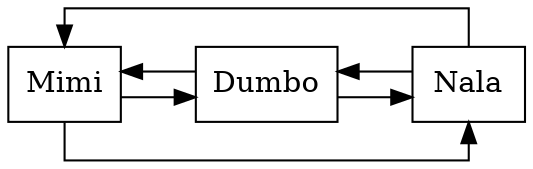 digraph G {
  rankdir = LR;
  splines = ortho;
  graph [pencolor = transparent, rank = same];
  node  [shape = record];

  node1 [label = "Mimi"]
  node2 [label = "Dumbo"]
  node3 [label = "Nala"]

  node1 -> node2;
  node1 -> node3;
  node2 -> node3;
  node2 -> node1;
  node3 -> node1[constraint = false];
  node3 -> node2 ;
}